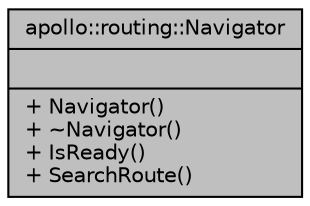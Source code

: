 digraph "apollo::routing::Navigator"
{
  edge [fontname="Helvetica",fontsize="10",labelfontname="Helvetica",labelfontsize="10"];
  node [fontname="Helvetica",fontsize="10",shape=record];
  Node1 [label="{apollo::routing::Navigator\n||+ Navigator()\l+ ~Navigator()\l+ IsReady()\l+ SearchRoute()\l}",height=0.2,width=0.4,color="black", fillcolor="grey75", style="filled" fontcolor="black"];
}
